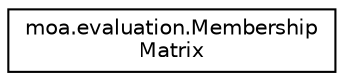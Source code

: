 digraph "Graphical Class Hierarchy"
{
 // LATEX_PDF_SIZE
  edge [fontname="Helvetica",fontsize="10",labelfontname="Helvetica",labelfontsize="10"];
  node [fontname="Helvetica",fontsize="10",shape=record];
  rankdir="LR";
  Node0 [label="moa.evaluation.Membership\lMatrix",height=0.2,width=0.4,color="black", fillcolor="white", style="filled",URL="$classmoa_1_1evaluation_1_1_membership_matrix.html",tooltip=" "];
}
